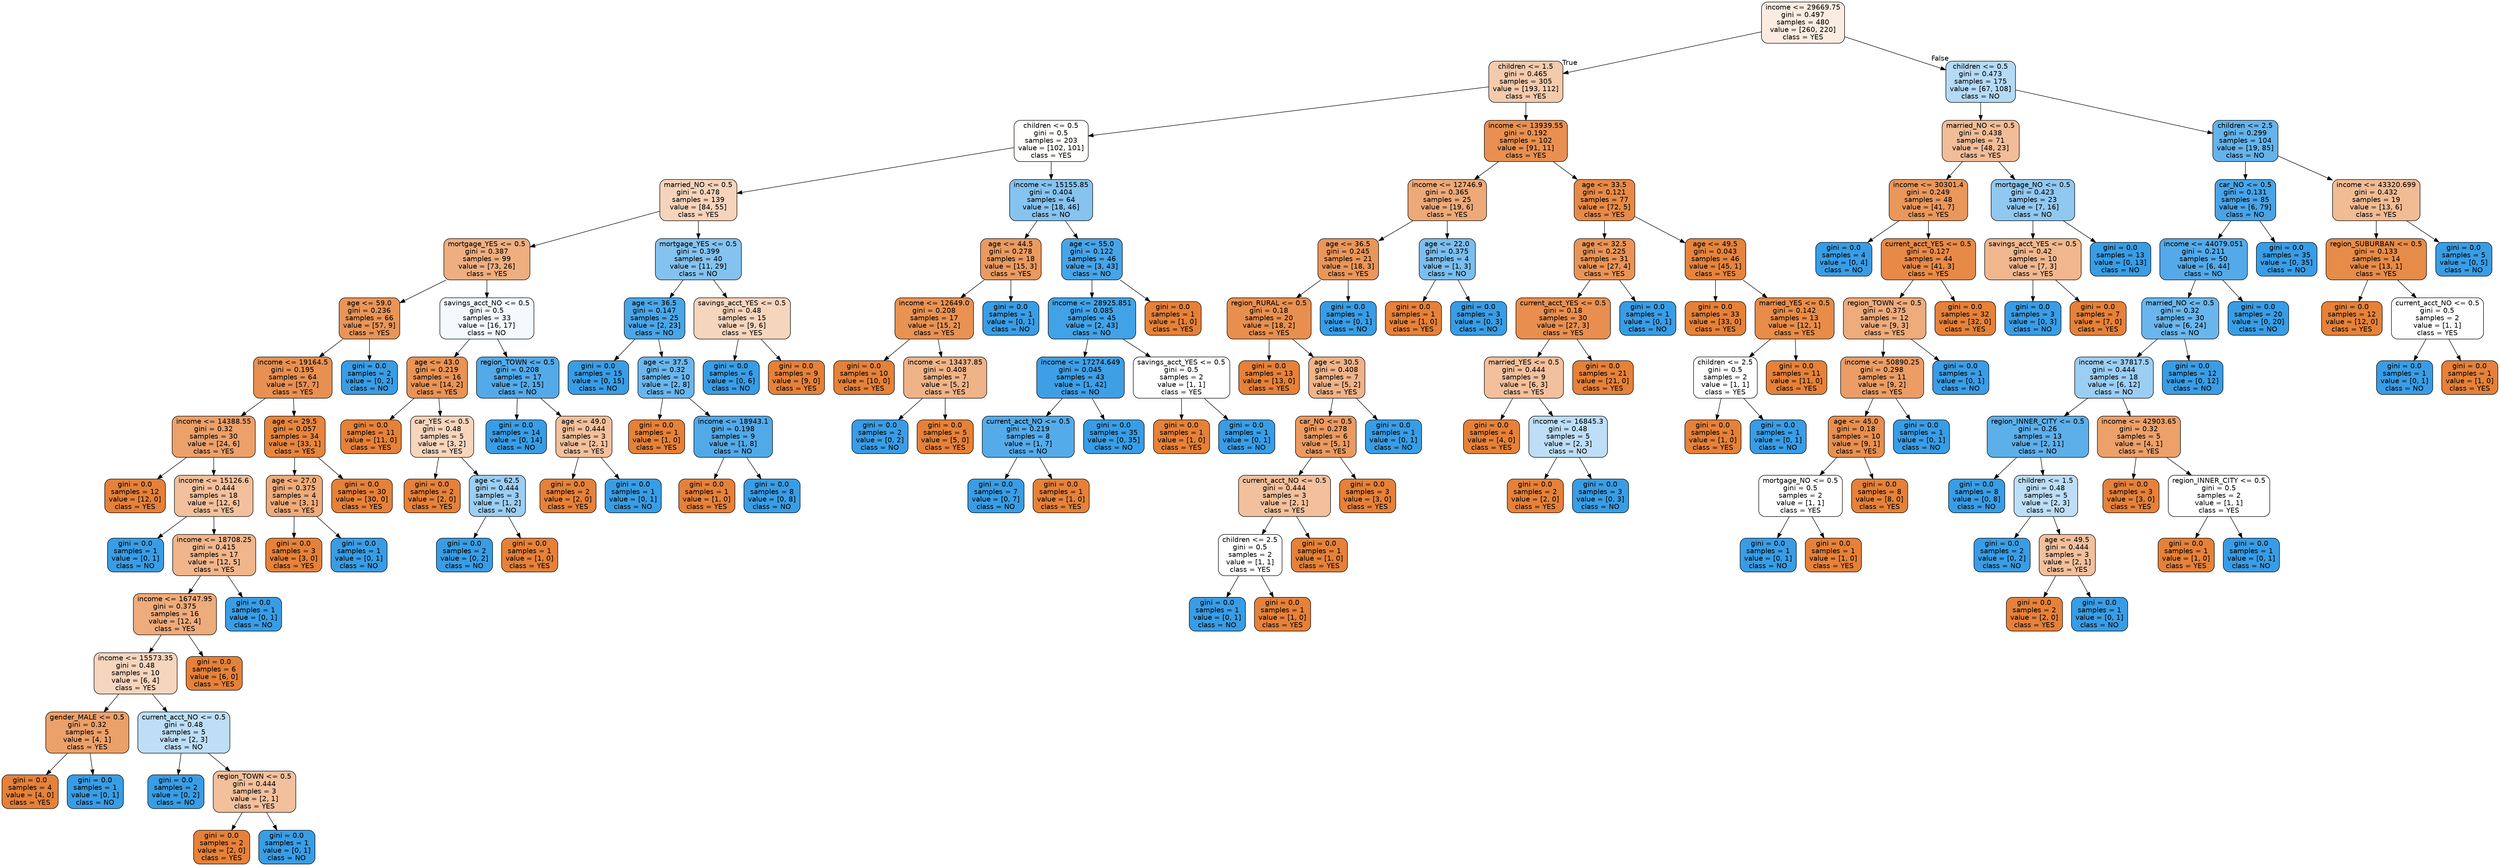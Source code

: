 digraph Tree {
node [shape=box, style="filled, rounded", color="black", fontname=helvetica] ;
edge [fontname=helvetica] ;
0 [label="income <= 29669.75\ngini = 0.497\nsamples = 480\nvalue = [260, 220]\nclass = YES", fillcolor="#fbece1"] ;
1 [label="children <= 1.5\ngini = 0.465\nsamples = 305\nvalue = [193, 112]\nclass = YES", fillcolor="#f4caac"] ;
0 -> 1 [labeldistance=2.5, labelangle=45, headlabel="True"] ;
2 [label="children <= 0.5\ngini = 0.5\nsamples = 203\nvalue = [102, 101]\nclass = YES", fillcolor="#fffefd"] ;
1 -> 2 ;
3 [label="married_NO <= 0.5\ngini = 0.478\nsamples = 139\nvalue = [84, 55]\nclass = YES", fillcolor="#f6d4bb"] ;
2 -> 3 ;
4 [label="mortgage_YES <= 0.5\ngini = 0.387\nsamples = 99\nvalue = [73, 26]\nclass = YES", fillcolor="#eeae80"] ;
3 -> 4 ;
5 [label="age <= 59.0\ngini = 0.236\nsamples = 66\nvalue = [57, 9]\nclass = YES", fillcolor="#e99558"] ;
4 -> 5 ;
6 [label="income <= 19164.5\ngini = 0.195\nsamples = 64\nvalue = [57, 7]\nclass = YES", fillcolor="#e89051"] ;
5 -> 6 ;
7 [label="income <= 14388.55\ngini = 0.32\nsamples = 30\nvalue = [24, 6]\nclass = YES", fillcolor="#eca06a"] ;
6 -> 7 ;
8 [label="gini = 0.0\nsamples = 12\nvalue = [12, 0]\nclass = YES", fillcolor="#e58139"] ;
7 -> 8 ;
9 [label="income <= 15126.6\ngini = 0.444\nsamples = 18\nvalue = [12, 6]\nclass = YES", fillcolor="#f2c09c"] ;
7 -> 9 ;
10 [label="gini = 0.0\nsamples = 1\nvalue = [0, 1]\nclass = NO", fillcolor="#399de5"] ;
9 -> 10 ;
11 [label="income <= 18708.25\ngini = 0.415\nsamples = 17\nvalue = [12, 5]\nclass = YES", fillcolor="#f0b58b"] ;
9 -> 11 ;
12 [label="income <= 16747.95\ngini = 0.375\nsamples = 16\nvalue = [12, 4]\nclass = YES", fillcolor="#eeab7b"] ;
11 -> 12 ;
13 [label="income <= 15573.35\ngini = 0.48\nsamples = 10\nvalue = [6, 4]\nclass = YES", fillcolor="#f6d5bd"] ;
12 -> 13 ;
14 [label="gender_MALE <= 0.5\ngini = 0.32\nsamples = 5\nvalue = [4, 1]\nclass = YES", fillcolor="#eca06a"] ;
13 -> 14 ;
15 [label="gini = 0.0\nsamples = 4\nvalue = [4, 0]\nclass = YES", fillcolor="#e58139"] ;
14 -> 15 ;
16 [label="gini = 0.0\nsamples = 1\nvalue = [0, 1]\nclass = NO", fillcolor="#399de5"] ;
14 -> 16 ;
17 [label="current_acct_NO <= 0.5\ngini = 0.48\nsamples = 5\nvalue = [2, 3]\nclass = NO", fillcolor="#bddef6"] ;
13 -> 17 ;
18 [label="gini = 0.0\nsamples = 2\nvalue = [0, 2]\nclass = NO", fillcolor="#399de5"] ;
17 -> 18 ;
19 [label="region_TOWN <= 0.5\ngini = 0.444\nsamples = 3\nvalue = [2, 1]\nclass = YES", fillcolor="#f2c09c"] ;
17 -> 19 ;
20 [label="gini = 0.0\nsamples = 2\nvalue = [2, 0]\nclass = YES", fillcolor="#e58139"] ;
19 -> 20 ;
21 [label="gini = 0.0\nsamples = 1\nvalue = [0, 1]\nclass = NO", fillcolor="#399de5"] ;
19 -> 21 ;
22 [label="gini = 0.0\nsamples = 6\nvalue = [6, 0]\nclass = YES", fillcolor="#e58139"] ;
12 -> 22 ;
23 [label="gini = 0.0\nsamples = 1\nvalue = [0, 1]\nclass = NO", fillcolor="#399de5"] ;
11 -> 23 ;
24 [label="age <= 29.5\ngini = 0.057\nsamples = 34\nvalue = [33, 1]\nclass = YES", fillcolor="#e6853f"] ;
6 -> 24 ;
25 [label="age <= 27.0\ngini = 0.375\nsamples = 4\nvalue = [3, 1]\nclass = YES", fillcolor="#eeab7b"] ;
24 -> 25 ;
26 [label="gini = 0.0\nsamples = 3\nvalue = [3, 0]\nclass = YES", fillcolor="#e58139"] ;
25 -> 26 ;
27 [label="gini = 0.0\nsamples = 1\nvalue = [0, 1]\nclass = NO", fillcolor="#399de5"] ;
25 -> 27 ;
28 [label="gini = 0.0\nsamples = 30\nvalue = [30, 0]\nclass = YES", fillcolor="#e58139"] ;
24 -> 28 ;
29 [label="gini = 0.0\nsamples = 2\nvalue = [0, 2]\nclass = NO", fillcolor="#399de5"] ;
5 -> 29 ;
30 [label="savings_acct_NO <= 0.5\ngini = 0.5\nsamples = 33\nvalue = [16, 17]\nclass = NO", fillcolor="#f3f9fd"] ;
4 -> 30 ;
31 [label="age <= 43.0\ngini = 0.219\nsamples = 16\nvalue = [14, 2]\nclass = YES", fillcolor="#e99355"] ;
30 -> 31 ;
32 [label="gini = 0.0\nsamples = 11\nvalue = [11, 0]\nclass = YES", fillcolor="#e58139"] ;
31 -> 32 ;
33 [label="car_YES <= 0.5\ngini = 0.48\nsamples = 5\nvalue = [3, 2]\nclass = YES", fillcolor="#f6d5bd"] ;
31 -> 33 ;
34 [label="gini = 0.0\nsamples = 2\nvalue = [2, 0]\nclass = YES", fillcolor="#e58139"] ;
33 -> 34 ;
35 [label="age <= 62.5\ngini = 0.444\nsamples = 3\nvalue = [1, 2]\nclass = NO", fillcolor="#9ccef2"] ;
33 -> 35 ;
36 [label="gini = 0.0\nsamples = 2\nvalue = [0, 2]\nclass = NO", fillcolor="#399de5"] ;
35 -> 36 ;
37 [label="gini = 0.0\nsamples = 1\nvalue = [1, 0]\nclass = YES", fillcolor="#e58139"] ;
35 -> 37 ;
38 [label="region_TOWN <= 0.5\ngini = 0.208\nsamples = 17\nvalue = [2, 15]\nclass = NO", fillcolor="#53aae8"] ;
30 -> 38 ;
39 [label="gini = 0.0\nsamples = 14\nvalue = [0, 14]\nclass = NO", fillcolor="#399de5"] ;
38 -> 39 ;
40 [label="age <= 49.0\ngini = 0.444\nsamples = 3\nvalue = [2, 1]\nclass = YES", fillcolor="#f2c09c"] ;
38 -> 40 ;
41 [label="gini = 0.0\nsamples = 2\nvalue = [2, 0]\nclass = YES", fillcolor="#e58139"] ;
40 -> 41 ;
42 [label="gini = 0.0\nsamples = 1\nvalue = [0, 1]\nclass = NO", fillcolor="#399de5"] ;
40 -> 42 ;
43 [label="mortgage_YES <= 0.5\ngini = 0.399\nsamples = 40\nvalue = [11, 29]\nclass = NO", fillcolor="#84c2ef"] ;
3 -> 43 ;
44 [label="age <= 36.5\ngini = 0.147\nsamples = 25\nvalue = [2, 23]\nclass = NO", fillcolor="#4aa6e7"] ;
43 -> 44 ;
45 [label="gini = 0.0\nsamples = 15\nvalue = [0, 15]\nclass = NO", fillcolor="#399de5"] ;
44 -> 45 ;
46 [label="age <= 37.5\ngini = 0.32\nsamples = 10\nvalue = [2, 8]\nclass = NO", fillcolor="#6ab6ec"] ;
44 -> 46 ;
47 [label="gini = 0.0\nsamples = 1\nvalue = [1, 0]\nclass = YES", fillcolor="#e58139"] ;
46 -> 47 ;
48 [label="income <= 18943.1\ngini = 0.198\nsamples = 9\nvalue = [1, 8]\nclass = NO", fillcolor="#52a9e8"] ;
46 -> 48 ;
49 [label="gini = 0.0\nsamples = 1\nvalue = [1, 0]\nclass = YES", fillcolor="#e58139"] ;
48 -> 49 ;
50 [label="gini = 0.0\nsamples = 8\nvalue = [0, 8]\nclass = NO", fillcolor="#399de5"] ;
48 -> 50 ;
51 [label="savings_acct_YES <= 0.5\ngini = 0.48\nsamples = 15\nvalue = [9, 6]\nclass = YES", fillcolor="#f6d5bd"] ;
43 -> 51 ;
52 [label="gini = 0.0\nsamples = 6\nvalue = [0, 6]\nclass = NO", fillcolor="#399de5"] ;
51 -> 52 ;
53 [label="gini = 0.0\nsamples = 9\nvalue = [9, 0]\nclass = YES", fillcolor="#e58139"] ;
51 -> 53 ;
54 [label="income <= 15155.85\ngini = 0.404\nsamples = 64\nvalue = [18, 46]\nclass = NO", fillcolor="#86c3ef"] ;
2 -> 54 ;
55 [label="age <= 44.5\ngini = 0.278\nsamples = 18\nvalue = [15, 3]\nclass = YES", fillcolor="#ea9a61"] ;
54 -> 55 ;
56 [label="income <= 12649.0\ngini = 0.208\nsamples = 17\nvalue = [15, 2]\nclass = YES", fillcolor="#e89253"] ;
55 -> 56 ;
57 [label="gini = 0.0\nsamples = 10\nvalue = [10, 0]\nclass = YES", fillcolor="#e58139"] ;
56 -> 57 ;
58 [label="income <= 13437.85\ngini = 0.408\nsamples = 7\nvalue = [5, 2]\nclass = YES", fillcolor="#efb388"] ;
56 -> 58 ;
59 [label="gini = 0.0\nsamples = 2\nvalue = [0, 2]\nclass = NO", fillcolor="#399de5"] ;
58 -> 59 ;
60 [label="gini = 0.0\nsamples = 5\nvalue = [5, 0]\nclass = YES", fillcolor="#e58139"] ;
58 -> 60 ;
61 [label="gini = 0.0\nsamples = 1\nvalue = [0, 1]\nclass = NO", fillcolor="#399de5"] ;
55 -> 61 ;
62 [label="age <= 55.0\ngini = 0.122\nsamples = 46\nvalue = [3, 43]\nclass = NO", fillcolor="#47a4e7"] ;
54 -> 62 ;
63 [label="income <= 28925.851\ngini = 0.085\nsamples = 45\nvalue = [2, 43]\nclass = NO", fillcolor="#42a2e6"] ;
62 -> 63 ;
64 [label="income <= 17274.649\ngini = 0.045\nsamples = 43\nvalue = [1, 42]\nclass = NO", fillcolor="#3e9fe6"] ;
63 -> 64 ;
65 [label="current_acct_NO <= 0.5\ngini = 0.219\nsamples = 8\nvalue = [1, 7]\nclass = NO", fillcolor="#55abe9"] ;
64 -> 65 ;
66 [label="gini = 0.0\nsamples = 7\nvalue = [0, 7]\nclass = NO", fillcolor="#399de5"] ;
65 -> 66 ;
67 [label="gini = 0.0\nsamples = 1\nvalue = [1, 0]\nclass = YES", fillcolor="#e58139"] ;
65 -> 67 ;
68 [label="gini = 0.0\nsamples = 35\nvalue = [0, 35]\nclass = NO", fillcolor="#399de5"] ;
64 -> 68 ;
69 [label="savings_acct_YES <= 0.5\ngini = 0.5\nsamples = 2\nvalue = [1, 1]\nclass = YES", fillcolor="#ffffff"] ;
63 -> 69 ;
70 [label="gini = 0.0\nsamples = 1\nvalue = [1, 0]\nclass = YES", fillcolor="#e58139"] ;
69 -> 70 ;
71 [label="gini = 0.0\nsamples = 1\nvalue = [0, 1]\nclass = NO", fillcolor="#399de5"] ;
69 -> 71 ;
72 [label="gini = 0.0\nsamples = 1\nvalue = [1, 0]\nclass = YES", fillcolor="#e58139"] ;
62 -> 72 ;
73 [label="income <= 13939.55\ngini = 0.192\nsamples = 102\nvalue = [91, 11]\nclass = YES", fillcolor="#e89051"] ;
1 -> 73 ;
74 [label="income <= 12746.9\ngini = 0.365\nsamples = 25\nvalue = [19, 6]\nclass = YES", fillcolor="#eda978"] ;
73 -> 74 ;
75 [label="age <= 36.5\ngini = 0.245\nsamples = 21\nvalue = [18, 3]\nclass = YES", fillcolor="#e9965a"] ;
74 -> 75 ;
76 [label="region_RURAL <= 0.5\ngini = 0.18\nsamples = 20\nvalue = [18, 2]\nclass = YES", fillcolor="#e88f4f"] ;
75 -> 76 ;
77 [label="gini = 0.0\nsamples = 13\nvalue = [13, 0]\nclass = YES", fillcolor="#e58139"] ;
76 -> 77 ;
78 [label="age <= 30.5\ngini = 0.408\nsamples = 7\nvalue = [5, 2]\nclass = YES", fillcolor="#efb388"] ;
76 -> 78 ;
79 [label="car_NO <= 0.5\ngini = 0.278\nsamples = 6\nvalue = [5, 1]\nclass = YES", fillcolor="#ea9a61"] ;
78 -> 79 ;
80 [label="current_acct_NO <= 0.5\ngini = 0.444\nsamples = 3\nvalue = [2, 1]\nclass = YES", fillcolor="#f2c09c"] ;
79 -> 80 ;
81 [label="children <= 2.5\ngini = 0.5\nsamples = 2\nvalue = [1, 1]\nclass = YES", fillcolor="#ffffff"] ;
80 -> 81 ;
82 [label="gini = 0.0\nsamples = 1\nvalue = [0, 1]\nclass = NO", fillcolor="#399de5"] ;
81 -> 82 ;
83 [label="gini = 0.0\nsamples = 1\nvalue = [1, 0]\nclass = YES", fillcolor="#e58139"] ;
81 -> 83 ;
84 [label="gini = 0.0\nsamples = 1\nvalue = [1, 0]\nclass = YES", fillcolor="#e58139"] ;
80 -> 84 ;
85 [label="gini = 0.0\nsamples = 3\nvalue = [3, 0]\nclass = YES", fillcolor="#e58139"] ;
79 -> 85 ;
86 [label="gini = 0.0\nsamples = 1\nvalue = [0, 1]\nclass = NO", fillcolor="#399de5"] ;
78 -> 86 ;
87 [label="gini = 0.0\nsamples = 1\nvalue = [0, 1]\nclass = NO", fillcolor="#399de5"] ;
75 -> 87 ;
88 [label="age <= 22.0\ngini = 0.375\nsamples = 4\nvalue = [1, 3]\nclass = NO", fillcolor="#7bbeee"] ;
74 -> 88 ;
89 [label="gini = 0.0\nsamples = 1\nvalue = [1, 0]\nclass = YES", fillcolor="#e58139"] ;
88 -> 89 ;
90 [label="gini = 0.0\nsamples = 3\nvalue = [0, 3]\nclass = NO", fillcolor="#399de5"] ;
88 -> 90 ;
91 [label="age <= 33.5\ngini = 0.121\nsamples = 77\nvalue = [72, 5]\nclass = YES", fillcolor="#e78a47"] ;
73 -> 91 ;
92 [label="age <= 32.5\ngini = 0.225\nsamples = 31\nvalue = [27, 4]\nclass = YES", fillcolor="#e99456"] ;
91 -> 92 ;
93 [label="current_acct_YES <= 0.5\ngini = 0.18\nsamples = 30\nvalue = [27, 3]\nclass = YES", fillcolor="#e88f4f"] ;
92 -> 93 ;
94 [label="married_YES <= 0.5\ngini = 0.444\nsamples = 9\nvalue = [6, 3]\nclass = YES", fillcolor="#f2c09c"] ;
93 -> 94 ;
95 [label="gini = 0.0\nsamples = 4\nvalue = [4, 0]\nclass = YES", fillcolor="#e58139"] ;
94 -> 95 ;
96 [label="income <= 16845.3\ngini = 0.48\nsamples = 5\nvalue = [2, 3]\nclass = NO", fillcolor="#bddef6"] ;
94 -> 96 ;
97 [label="gini = 0.0\nsamples = 2\nvalue = [2, 0]\nclass = YES", fillcolor="#e58139"] ;
96 -> 97 ;
98 [label="gini = 0.0\nsamples = 3\nvalue = [0, 3]\nclass = NO", fillcolor="#399de5"] ;
96 -> 98 ;
99 [label="gini = 0.0\nsamples = 21\nvalue = [21, 0]\nclass = YES", fillcolor="#e58139"] ;
93 -> 99 ;
100 [label="gini = 0.0\nsamples = 1\nvalue = [0, 1]\nclass = NO", fillcolor="#399de5"] ;
92 -> 100 ;
101 [label="age <= 49.5\ngini = 0.043\nsamples = 46\nvalue = [45, 1]\nclass = YES", fillcolor="#e6843d"] ;
91 -> 101 ;
102 [label="gini = 0.0\nsamples = 33\nvalue = [33, 0]\nclass = YES", fillcolor="#e58139"] ;
101 -> 102 ;
103 [label="married_YES <= 0.5\ngini = 0.142\nsamples = 13\nvalue = [12, 1]\nclass = YES", fillcolor="#e78c49"] ;
101 -> 103 ;
104 [label="children <= 2.5\ngini = 0.5\nsamples = 2\nvalue = [1, 1]\nclass = YES", fillcolor="#ffffff"] ;
103 -> 104 ;
105 [label="gini = 0.0\nsamples = 1\nvalue = [1, 0]\nclass = YES", fillcolor="#e58139"] ;
104 -> 105 ;
106 [label="gini = 0.0\nsamples = 1\nvalue = [0, 1]\nclass = NO", fillcolor="#399de5"] ;
104 -> 106 ;
107 [label="gini = 0.0\nsamples = 11\nvalue = [11, 0]\nclass = YES", fillcolor="#e58139"] ;
103 -> 107 ;
108 [label="children <= 0.5\ngini = 0.473\nsamples = 175\nvalue = [67, 108]\nclass = NO", fillcolor="#b4daf5"] ;
0 -> 108 [labeldistance=2.5, labelangle=-45, headlabel="False"] ;
109 [label="married_NO <= 0.5\ngini = 0.438\nsamples = 71\nvalue = [48, 23]\nclass = YES", fillcolor="#f1bd98"] ;
108 -> 109 ;
110 [label="income <= 30301.4\ngini = 0.249\nsamples = 48\nvalue = [41, 7]\nclass = YES", fillcolor="#e9975b"] ;
109 -> 110 ;
111 [label="gini = 0.0\nsamples = 4\nvalue = [0, 4]\nclass = NO", fillcolor="#399de5"] ;
110 -> 111 ;
112 [label="current_acct_YES <= 0.5\ngini = 0.127\nsamples = 44\nvalue = [41, 3]\nclass = YES", fillcolor="#e78a47"] ;
110 -> 112 ;
113 [label="region_TOWN <= 0.5\ngini = 0.375\nsamples = 12\nvalue = [9, 3]\nclass = YES", fillcolor="#eeab7b"] ;
112 -> 113 ;
114 [label="income <= 50890.25\ngini = 0.298\nsamples = 11\nvalue = [9, 2]\nclass = YES", fillcolor="#eb9d65"] ;
113 -> 114 ;
115 [label="age <= 45.0\ngini = 0.18\nsamples = 10\nvalue = [9, 1]\nclass = YES", fillcolor="#e88f4f"] ;
114 -> 115 ;
116 [label="mortgage_NO <= 0.5\ngini = 0.5\nsamples = 2\nvalue = [1, 1]\nclass = YES", fillcolor="#ffffff"] ;
115 -> 116 ;
117 [label="gini = 0.0\nsamples = 1\nvalue = [0, 1]\nclass = NO", fillcolor="#399de5"] ;
116 -> 117 ;
118 [label="gini = 0.0\nsamples = 1\nvalue = [1, 0]\nclass = YES", fillcolor="#e58139"] ;
116 -> 118 ;
119 [label="gini = 0.0\nsamples = 8\nvalue = [8, 0]\nclass = YES", fillcolor="#e58139"] ;
115 -> 119 ;
120 [label="gini = 0.0\nsamples = 1\nvalue = [0, 1]\nclass = NO", fillcolor="#399de5"] ;
114 -> 120 ;
121 [label="gini = 0.0\nsamples = 1\nvalue = [0, 1]\nclass = NO", fillcolor="#399de5"] ;
113 -> 121 ;
122 [label="gini = 0.0\nsamples = 32\nvalue = [32, 0]\nclass = YES", fillcolor="#e58139"] ;
112 -> 122 ;
123 [label="mortgage_NO <= 0.5\ngini = 0.423\nsamples = 23\nvalue = [7, 16]\nclass = NO", fillcolor="#90c8f0"] ;
109 -> 123 ;
124 [label="savings_acct_YES <= 0.5\ngini = 0.42\nsamples = 10\nvalue = [7, 3]\nclass = YES", fillcolor="#f0b78e"] ;
123 -> 124 ;
125 [label="gini = 0.0\nsamples = 3\nvalue = [0, 3]\nclass = NO", fillcolor="#399de5"] ;
124 -> 125 ;
126 [label="gini = 0.0\nsamples = 7\nvalue = [7, 0]\nclass = YES", fillcolor="#e58139"] ;
124 -> 126 ;
127 [label="gini = 0.0\nsamples = 13\nvalue = [0, 13]\nclass = NO", fillcolor="#399de5"] ;
123 -> 127 ;
128 [label="children <= 2.5\ngini = 0.299\nsamples = 104\nvalue = [19, 85]\nclass = NO", fillcolor="#65b3eb"] ;
108 -> 128 ;
129 [label="car_NO <= 0.5\ngini = 0.131\nsamples = 85\nvalue = [6, 79]\nclass = NO", fillcolor="#48a4e7"] ;
128 -> 129 ;
130 [label="income <= 44079.051\ngini = 0.211\nsamples = 50\nvalue = [6, 44]\nclass = NO", fillcolor="#54aae9"] ;
129 -> 130 ;
131 [label="married_NO <= 0.5\ngini = 0.32\nsamples = 30\nvalue = [6, 24]\nclass = NO", fillcolor="#6ab6ec"] ;
130 -> 131 ;
132 [label="income <= 37817.5\ngini = 0.444\nsamples = 18\nvalue = [6, 12]\nclass = NO", fillcolor="#9ccef2"] ;
131 -> 132 ;
133 [label="region_INNER_CITY <= 0.5\ngini = 0.26\nsamples = 13\nvalue = [2, 11]\nclass = NO", fillcolor="#5dafea"] ;
132 -> 133 ;
134 [label="gini = 0.0\nsamples = 8\nvalue = [0, 8]\nclass = NO", fillcolor="#399de5"] ;
133 -> 134 ;
135 [label="children <= 1.5\ngini = 0.48\nsamples = 5\nvalue = [2, 3]\nclass = NO", fillcolor="#bddef6"] ;
133 -> 135 ;
136 [label="gini = 0.0\nsamples = 2\nvalue = [0, 2]\nclass = NO", fillcolor="#399de5"] ;
135 -> 136 ;
137 [label="age <= 49.5\ngini = 0.444\nsamples = 3\nvalue = [2, 1]\nclass = YES", fillcolor="#f2c09c"] ;
135 -> 137 ;
138 [label="gini = 0.0\nsamples = 2\nvalue = [2, 0]\nclass = YES", fillcolor="#e58139"] ;
137 -> 138 ;
139 [label="gini = 0.0\nsamples = 1\nvalue = [0, 1]\nclass = NO", fillcolor="#399de5"] ;
137 -> 139 ;
140 [label="income <= 42903.65\ngini = 0.32\nsamples = 5\nvalue = [4, 1]\nclass = YES", fillcolor="#eca06a"] ;
132 -> 140 ;
141 [label="gini = 0.0\nsamples = 3\nvalue = [3, 0]\nclass = YES", fillcolor="#e58139"] ;
140 -> 141 ;
142 [label="region_INNER_CITY <= 0.5\ngini = 0.5\nsamples = 2\nvalue = [1, 1]\nclass = YES", fillcolor="#ffffff"] ;
140 -> 142 ;
143 [label="gini = 0.0\nsamples = 1\nvalue = [1, 0]\nclass = YES", fillcolor="#e58139"] ;
142 -> 143 ;
144 [label="gini = 0.0\nsamples = 1\nvalue = [0, 1]\nclass = NO", fillcolor="#399de5"] ;
142 -> 144 ;
145 [label="gini = 0.0\nsamples = 12\nvalue = [0, 12]\nclass = NO", fillcolor="#399de5"] ;
131 -> 145 ;
146 [label="gini = 0.0\nsamples = 20\nvalue = [0, 20]\nclass = NO", fillcolor="#399de5"] ;
130 -> 146 ;
147 [label="gini = 0.0\nsamples = 35\nvalue = [0, 35]\nclass = NO", fillcolor="#399de5"] ;
129 -> 147 ;
148 [label="income <= 43320.699\ngini = 0.432\nsamples = 19\nvalue = [13, 6]\nclass = YES", fillcolor="#f1bb94"] ;
128 -> 148 ;
149 [label="region_SUBURBAN <= 0.5\ngini = 0.133\nsamples = 14\nvalue = [13, 1]\nclass = YES", fillcolor="#e78b48"] ;
148 -> 149 ;
150 [label="gini = 0.0\nsamples = 12\nvalue = [12, 0]\nclass = YES", fillcolor="#e58139"] ;
149 -> 150 ;
151 [label="current_acct_NO <= 0.5\ngini = 0.5\nsamples = 2\nvalue = [1, 1]\nclass = YES", fillcolor="#ffffff"] ;
149 -> 151 ;
152 [label="gini = 0.0\nsamples = 1\nvalue = [0, 1]\nclass = NO", fillcolor="#399de5"] ;
151 -> 152 ;
153 [label="gini = 0.0\nsamples = 1\nvalue = [1, 0]\nclass = YES", fillcolor="#e58139"] ;
151 -> 153 ;
154 [label="gini = 0.0\nsamples = 5\nvalue = [0, 5]\nclass = NO", fillcolor="#399de5"] ;
148 -> 154 ;
}